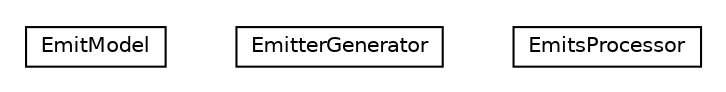 #!/usr/local/bin/dot
#
# Class diagram 
# Generated by UMLGraph version R5_6-24-gf6e263 (http://www.umlgraph.org/)
#

digraph G {
	edge [fontname="Helvetica",fontsize=10,labelfontname="Helvetica",labelfontsize=10];
	node [fontname="Helvetica",fontsize=10,shape=plaintext];
	nodesep=0.25;
	ranksep=0.5;
	// net.trajano.jetng.apt.internal.EmitModel
	c7 [label=<<table title="net.trajano.jetng.apt.internal.EmitModel" border="0" cellborder="1" cellspacing="0" cellpadding="2" port="p" href="./EmitModel.html">
		<tr><td><table border="0" cellspacing="0" cellpadding="1">
<tr><td align="center" balign="center"> EmitModel </td></tr>
		</table></td></tr>
		</table>>, URL="./EmitModel.html", fontname="Helvetica", fontcolor="black", fontsize=10.0];
	// net.trajano.jetng.apt.internal.EmitterGenerator
	c8 [label=<<table title="net.trajano.jetng.apt.internal.EmitterGenerator" border="0" cellborder="1" cellspacing="0" cellpadding="2" port="p" href="./EmitterGenerator.html">
		<tr><td><table border="0" cellspacing="0" cellpadding="1">
<tr><td align="center" balign="center"> EmitterGenerator </td></tr>
		</table></td></tr>
		</table>>, URL="./EmitterGenerator.html", fontname="Helvetica", fontcolor="black", fontsize=10.0];
	// net.trajano.jetng.apt.internal.EmitsProcessor
	c9 [label=<<table title="net.trajano.jetng.apt.internal.EmitsProcessor" border="0" cellborder="1" cellspacing="0" cellpadding="2" port="p" href="./EmitsProcessor.html">
		<tr><td><table border="0" cellspacing="0" cellpadding="1">
<tr><td align="center" balign="center"> EmitsProcessor </td></tr>
		</table></td></tr>
		</table>>, URL="./EmitsProcessor.html", fontname="Helvetica", fontcolor="black", fontsize=10.0];
}

